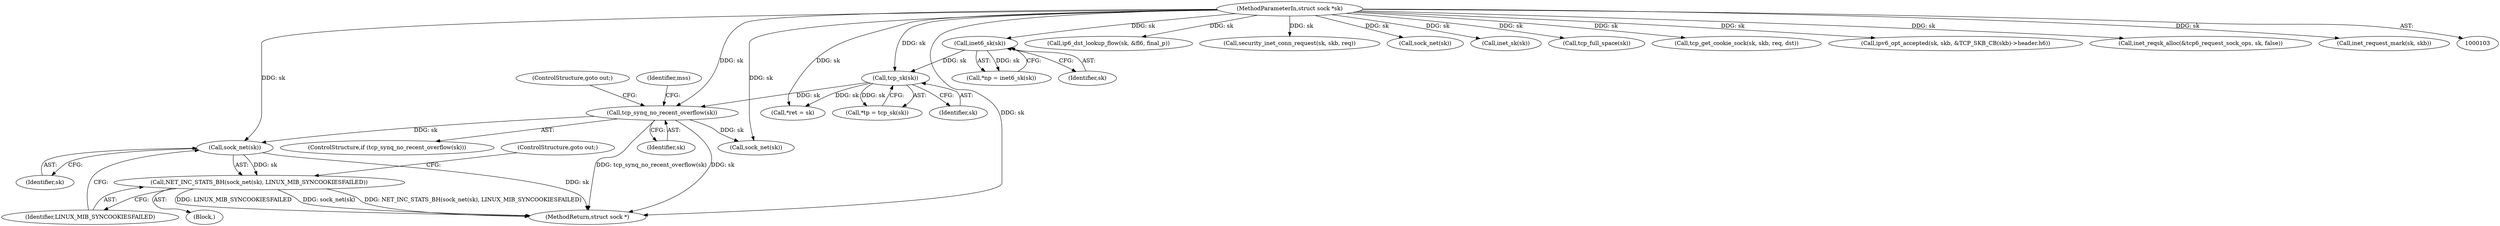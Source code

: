 digraph "0_linux_45f6fad84cc305103b28d73482b344d7f5b76f39_14@pointer" {
"1000172" [label="(Call,sock_net(sk))"];
"1000156" [label="(Call,tcp_synq_no_recent_overflow(sk))"];
"1000104" [label="(MethodParameterIn,struct sock *sk)"];
"1000118" [label="(Call,tcp_sk(sk))"];
"1000113" [label="(Call,inet6_sk(sk))"];
"1000171" [label="(Call,NET_INC_STATS_BH(sock_net(sk), LINUX_MIB_SYNCOOKIESFAILED))"];
"1000496" [label="(Call,ip6_dst_lookup_flow(sk, &fl6, final_p))"];
"1000116" [label="(Call,*tp = tcp_sk(sk))"];
"1000226" [label="(Call,security_inet_conn_request(sk, skb, req))"];
"1000542" [label="(Call,sock_net(sk))"];
"1000111" [label="(Call,*np = inet6_sk(sk))"];
"1000486" [label="(Call,inet_sk(sk))"];
"1000170" [label="(Block,)"];
"1000509" [label="(Call,tcp_full_space(sk))"];
"1000157" [label="(Identifier,sk)"];
"1000114" [label="(Identifier,sk)"];
"1000547" [label="(Call,tcp_get_cookie_sock(sk, skb, req, dst))"];
"1000560" [label="(MethodReturn,struct sock *)"];
"1000174" [label="(Identifier,LINUX_MIB_SYNCOOKIESFAILED)"];
"1000119" [label="(Identifier,sk)"];
"1000118" [label="(Call,tcp_sk(sk))"];
"1000113" [label="(Call,inet6_sk(sk))"];
"1000135" [label="(Call,*ret = sk)"];
"1000173" [label="(Identifier,sk)"];
"1000156" [label="(Call,tcp_synq_no_recent_overflow(sk))"];
"1000269" [label="(Call,ipv6_opt_accepted(sk, skb, &TCP_SKB_CB(skb)->header.h6))"];
"1000175" [label="(ControlStructure,goto out;)"];
"1000172" [label="(Call,sock_net(sk))"];
"1000158" [label="(ControlStructure,goto out;)"];
"1000203" [label="(Call,inet_reqsk_alloc(&tcp6_request_sock_ops, sk, false))"];
"1000177" [label="(Call,sock_net(sk))"];
"1000351" [label="(Call,inet_request_mark(sk, skb))"];
"1000155" [label="(ControlStructure,if (tcp_synq_no_recent_overflow(sk)))"];
"1000171" [label="(Call,NET_INC_STATS_BH(sock_net(sk), LINUX_MIB_SYNCOOKIESFAILED))"];
"1000160" [label="(Identifier,mss)"];
"1000104" [label="(MethodParameterIn,struct sock *sk)"];
"1000172" -> "1000171"  [label="AST: "];
"1000172" -> "1000173"  [label="CFG: "];
"1000173" -> "1000172"  [label="AST: "];
"1000174" -> "1000172"  [label="CFG: "];
"1000172" -> "1000560"  [label="DDG: sk"];
"1000172" -> "1000171"  [label="DDG: sk"];
"1000156" -> "1000172"  [label="DDG: sk"];
"1000104" -> "1000172"  [label="DDG: sk"];
"1000156" -> "1000155"  [label="AST: "];
"1000156" -> "1000157"  [label="CFG: "];
"1000157" -> "1000156"  [label="AST: "];
"1000158" -> "1000156"  [label="CFG: "];
"1000160" -> "1000156"  [label="CFG: "];
"1000156" -> "1000560"  [label="DDG: sk"];
"1000156" -> "1000560"  [label="DDG: tcp_synq_no_recent_overflow(sk)"];
"1000104" -> "1000156"  [label="DDG: sk"];
"1000118" -> "1000156"  [label="DDG: sk"];
"1000156" -> "1000177"  [label="DDG: sk"];
"1000104" -> "1000103"  [label="AST: "];
"1000104" -> "1000560"  [label="DDG: sk"];
"1000104" -> "1000113"  [label="DDG: sk"];
"1000104" -> "1000118"  [label="DDG: sk"];
"1000104" -> "1000135"  [label="DDG: sk"];
"1000104" -> "1000177"  [label="DDG: sk"];
"1000104" -> "1000203"  [label="DDG: sk"];
"1000104" -> "1000226"  [label="DDG: sk"];
"1000104" -> "1000269"  [label="DDG: sk"];
"1000104" -> "1000351"  [label="DDG: sk"];
"1000104" -> "1000486"  [label="DDG: sk"];
"1000104" -> "1000496"  [label="DDG: sk"];
"1000104" -> "1000509"  [label="DDG: sk"];
"1000104" -> "1000542"  [label="DDG: sk"];
"1000104" -> "1000547"  [label="DDG: sk"];
"1000118" -> "1000116"  [label="AST: "];
"1000118" -> "1000119"  [label="CFG: "];
"1000119" -> "1000118"  [label="AST: "];
"1000116" -> "1000118"  [label="CFG: "];
"1000118" -> "1000116"  [label="DDG: sk"];
"1000113" -> "1000118"  [label="DDG: sk"];
"1000118" -> "1000135"  [label="DDG: sk"];
"1000113" -> "1000111"  [label="AST: "];
"1000113" -> "1000114"  [label="CFG: "];
"1000114" -> "1000113"  [label="AST: "];
"1000111" -> "1000113"  [label="CFG: "];
"1000113" -> "1000111"  [label="DDG: sk"];
"1000171" -> "1000170"  [label="AST: "];
"1000171" -> "1000174"  [label="CFG: "];
"1000174" -> "1000171"  [label="AST: "];
"1000175" -> "1000171"  [label="CFG: "];
"1000171" -> "1000560"  [label="DDG: sock_net(sk)"];
"1000171" -> "1000560"  [label="DDG: NET_INC_STATS_BH(sock_net(sk), LINUX_MIB_SYNCOOKIESFAILED)"];
"1000171" -> "1000560"  [label="DDG: LINUX_MIB_SYNCOOKIESFAILED"];
}
